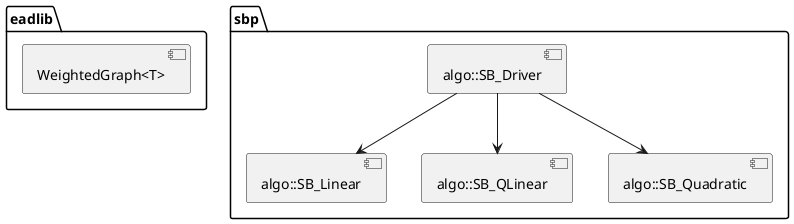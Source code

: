 @startuml

package eadlib {
    [WeightedGraph<T>]
}

package sbp {
    [algo::SB_Driver]
    [algo::SB_Linear]
    [algo::SB_QLinear]
    [algo::SB_Quadratic]
    '[algo::Tarjan]

    [algo::SB_Driver] -down-> [algo::SB_Linear]
    [algo::SB_Driver] -down-> [algo::SB_QLinear]
    [algo::SB_Driver] -down-> [algo::SB_Quadratic]
    '[algo::SB_Linear] -down-o [algo::Tarjan]
    '[algo::SB_QLinear] -down-o [algo::Tarjan]
}

@enduml